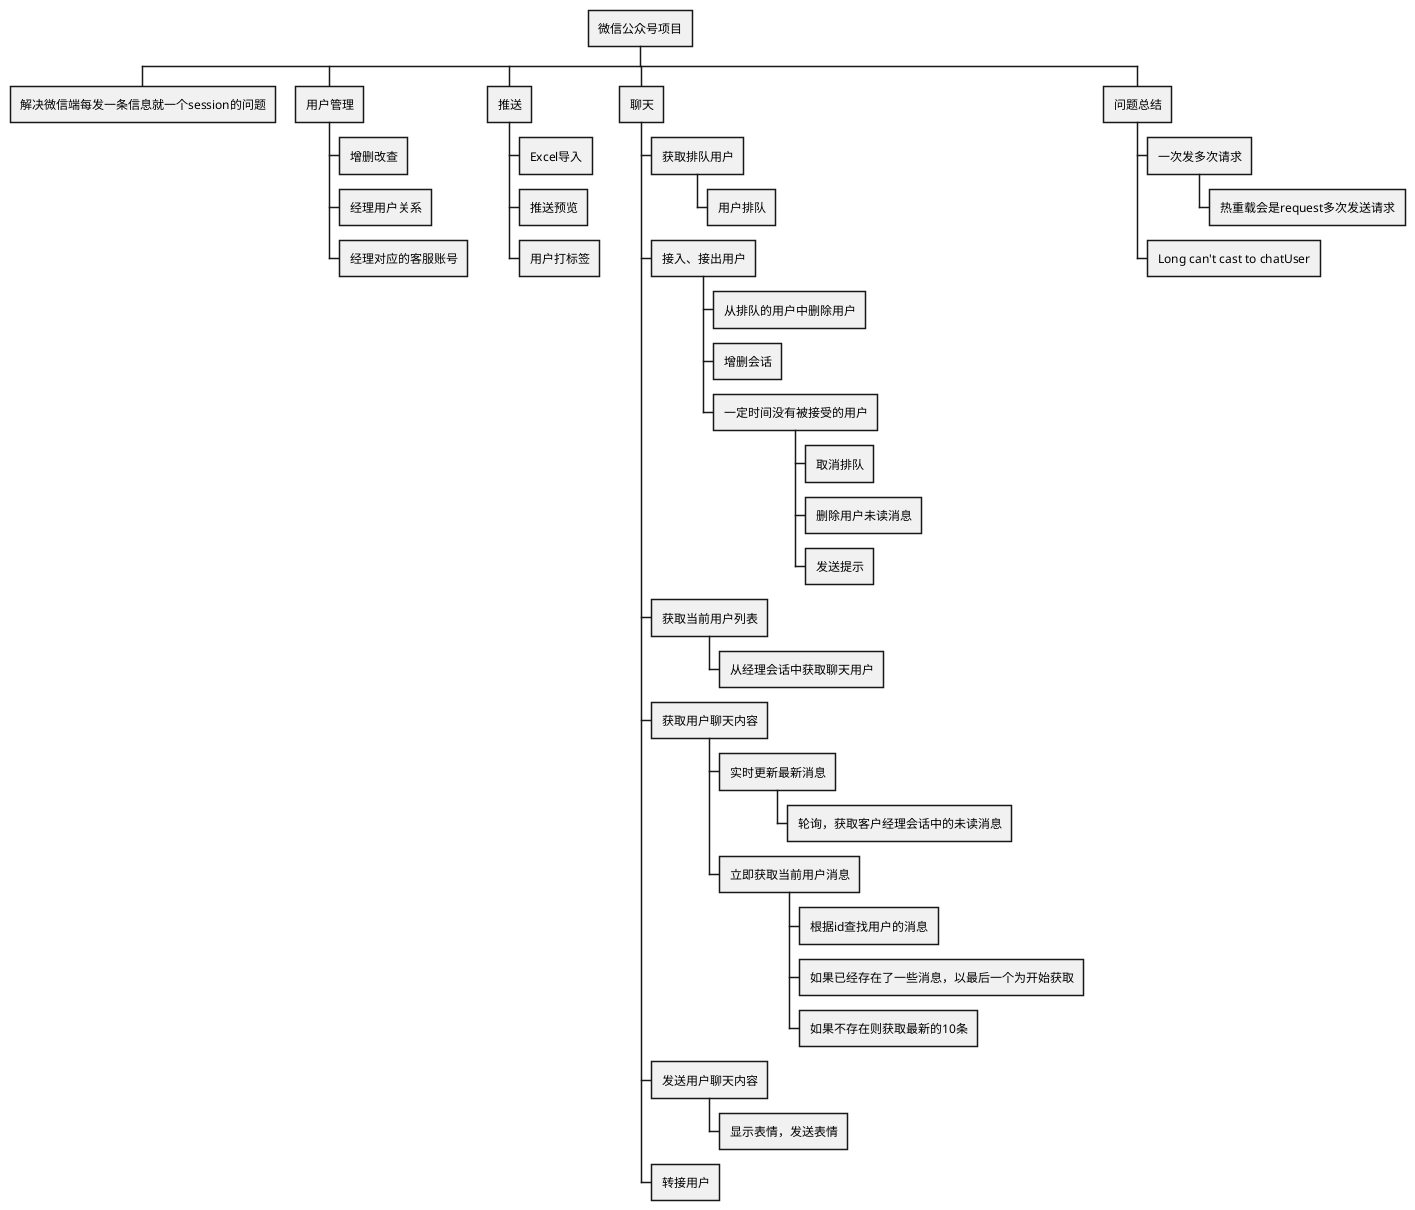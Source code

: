 @startwbs
* 微信公众号项目
** 解决微信端每发一条信息就一个session的问题
** 用户管理
*** 增删改查
*** 经理用户关系
*** 经理对应的客服账号
** 推送
*** Excel导入
*** 推送预览
*** 用户打标签
** 聊天
*** 获取排队用户
**** 用户排队
*** 接入、接出用户
**** 从排队的用户中删除用户
**** 增删会话
**** 一定时间没有被接受的用户
***** 取消排队
***** 删除用户未读消息
***** 发送提示
*** 获取当前用户列表
**** 从经理会话中获取聊天用户
*** 获取用户聊天内容
**** 实时更新最新消息
***** 轮询，获取客户经理会话中的未读消息
**** 立即获取当前用户消息
***** 根据id查找用户的消息
***** 如果已经存在了一些消息，以最后一个为开始获取
***** 如果不存在则获取最新的10条
*** 发送用户聊天内容
**** 显示表情，发送表情
*** 转接用户
** 问题总结
*** 一次发多次请求
**** 热重载会是request多次发送请求
*** Long can't cast to chatUser
@endwbs